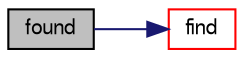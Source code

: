 digraph "found"
{
  bgcolor="transparent";
  edge [fontname="FreeSans",fontsize="10",labelfontname="FreeSans",labelfontsize="10"];
  node [fontname="FreeSans",fontsize="10",shape=record];
  rankdir="LR";
  Node150 [label="found",height=0.2,width=0.4,color="black", fillcolor="grey75", style="filled", fontcolor="black"];
  Node150 -> Node151 [color="midnightblue",fontsize="10",style="solid",fontname="FreeSans"];
  Node151 [label="find",height=0.2,width=0.4,color="red",URL="$a25738.html#a35816d9a16c36521d2fbe68f3a5666e0",tooltip="Find and return an iterator set at the hashed entry. "];
}
